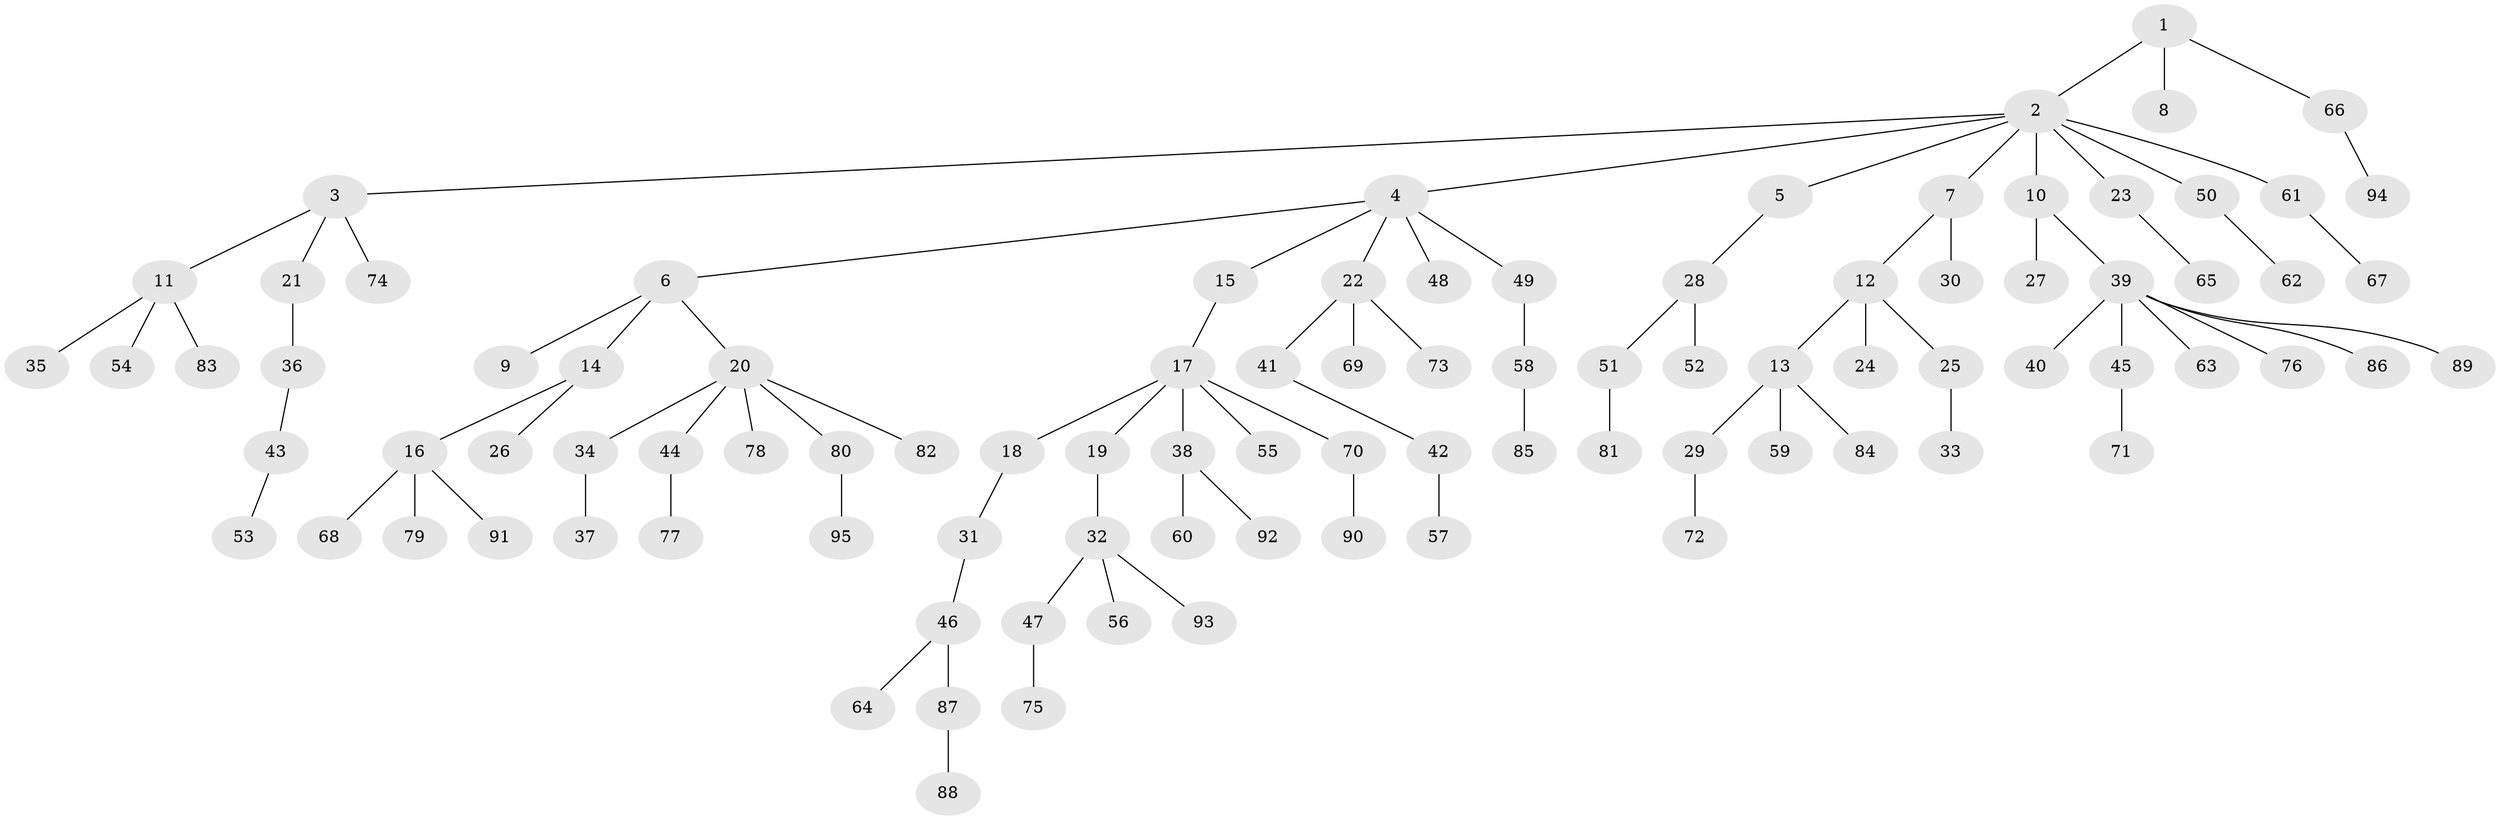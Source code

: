 // Generated by graph-tools (version 1.1) at 2025/15/03/09/25 04:15:30]
// undirected, 95 vertices, 94 edges
graph export_dot {
graph [start="1"]
  node [color=gray90,style=filled];
  1;
  2;
  3;
  4;
  5;
  6;
  7;
  8;
  9;
  10;
  11;
  12;
  13;
  14;
  15;
  16;
  17;
  18;
  19;
  20;
  21;
  22;
  23;
  24;
  25;
  26;
  27;
  28;
  29;
  30;
  31;
  32;
  33;
  34;
  35;
  36;
  37;
  38;
  39;
  40;
  41;
  42;
  43;
  44;
  45;
  46;
  47;
  48;
  49;
  50;
  51;
  52;
  53;
  54;
  55;
  56;
  57;
  58;
  59;
  60;
  61;
  62;
  63;
  64;
  65;
  66;
  67;
  68;
  69;
  70;
  71;
  72;
  73;
  74;
  75;
  76;
  77;
  78;
  79;
  80;
  81;
  82;
  83;
  84;
  85;
  86;
  87;
  88;
  89;
  90;
  91;
  92;
  93;
  94;
  95;
  1 -- 2;
  1 -- 8;
  1 -- 66;
  2 -- 3;
  2 -- 4;
  2 -- 5;
  2 -- 7;
  2 -- 10;
  2 -- 23;
  2 -- 50;
  2 -- 61;
  3 -- 11;
  3 -- 21;
  3 -- 74;
  4 -- 6;
  4 -- 15;
  4 -- 22;
  4 -- 48;
  4 -- 49;
  5 -- 28;
  6 -- 9;
  6 -- 14;
  6 -- 20;
  7 -- 12;
  7 -- 30;
  10 -- 27;
  10 -- 39;
  11 -- 35;
  11 -- 54;
  11 -- 83;
  12 -- 13;
  12 -- 24;
  12 -- 25;
  13 -- 29;
  13 -- 59;
  13 -- 84;
  14 -- 16;
  14 -- 26;
  15 -- 17;
  16 -- 68;
  16 -- 79;
  16 -- 91;
  17 -- 18;
  17 -- 19;
  17 -- 38;
  17 -- 55;
  17 -- 70;
  18 -- 31;
  19 -- 32;
  20 -- 34;
  20 -- 44;
  20 -- 78;
  20 -- 80;
  20 -- 82;
  21 -- 36;
  22 -- 41;
  22 -- 69;
  22 -- 73;
  23 -- 65;
  25 -- 33;
  28 -- 51;
  28 -- 52;
  29 -- 72;
  31 -- 46;
  32 -- 47;
  32 -- 56;
  32 -- 93;
  34 -- 37;
  36 -- 43;
  38 -- 60;
  38 -- 92;
  39 -- 40;
  39 -- 45;
  39 -- 63;
  39 -- 76;
  39 -- 86;
  39 -- 89;
  41 -- 42;
  42 -- 57;
  43 -- 53;
  44 -- 77;
  45 -- 71;
  46 -- 64;
  46 -- 87;
  47 -- 75;
  49 -- 58;
  50 -- 62;
  51 -- 81;
  58 -- 85;
  61 -- 67;
  66 -- 94;
  70 -- 90;
  80 -- 95;
  87 -- 88;
}
